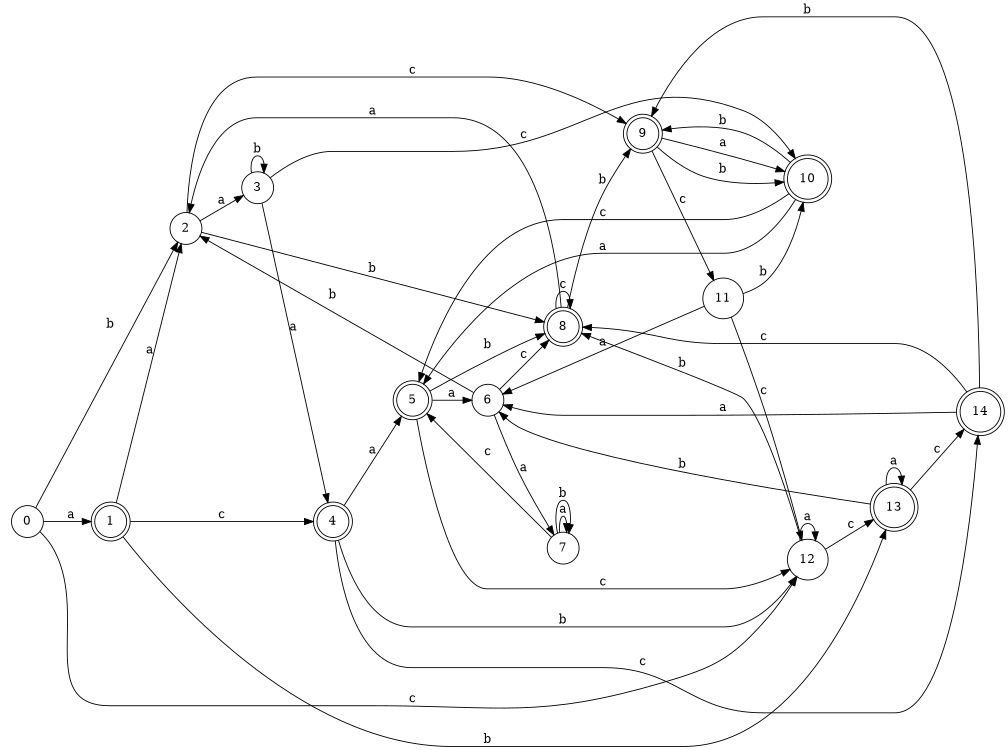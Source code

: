 digraph n12_4 {
__start0 [label="" shape="none"];

rankdir=LR;
size="8,5";

s0 [style="filled", color="black", fillcolor="white" shape="circle", label="0"];
s1 [style="rounded,filled", color="black", fillcolor="white" shape="doublecircle", label="1"];
s2 [style="filled", color="black", fillcolor="white" shape="circle", label="2"];
s3 [style="filled", color="black", fillcolor="white" shape="circle", label="3"];
s4 [style="rounded,filled", color="black", fillcolor="white" shape="doublecircle", label="4"];
s5 [style="rounded,filled", color="black", fillcolor="white" shape="doublecircle", label="5"];
s6 [style="filled", color="black", fillcolor="white" shape="circle", label="6"];
s7 [style="filled", color="black", fillcolor="white" shape="circle", label="7"];
s8 [style="rounded,filled", color="black", fillcolor="white" shape="doublecircle", label="8"];
s9 [style="rounded,filled", color="black", fillcolor="white" shape="doublecircle", label="9"];
s10 [style="rounded,filled", color="black", fillcolor="white" shape="doublecircle", label="10"];
s11 [style="filled", color="black", fillcolor="white" shape="circle", label="11"];
s12 [style="filled", color="black", fillcolor="white" shape="circle", label="12"];
s13 [style="rounded,filled", color="black", fillcolor="white" shape="doublecircle", label="13"];
s14 [style="rounded,filled", color="black", fillcolor="white" shape="doublecircle", label="14"];
s0 -> s1 [label="a"];
s0 -> s2 [label="b"];
s0 -> s12 [label="c"];
s1 -> s2 [label="a"];
s1 -> s13 [label="b"];
s1 -> s4 [label="c"];
s2 -> s3 [label="a"];
s2 -> s8 [label="b"];
s2 -> s9 [label="c"];
s3 -> s4 [label="a"];
s3 -> s3 [label="b"];
s3 -> s10 [label="c"];
s4 -> s5 [label="a"];
s4 -> s12 [label="b"];
s4 -> s14 [label="c"];
s5 -> s6 [label="a"];
s5 -> s8 [label="b"];
s5 -> s12 [label="c"];
s6 -> s7 [label="a"];
s6 -> s2 [label="b"];
s6 -> s8 [label="c"];
s7 -> s7 [label="a"];
s7 -> s7 [label="b"];
s7 -> s5 [label="c"];
s8 -> s2 [label="a"];
s8 -> s9 [label="b"];
s8 -> s8 [label="c"];
s9 -> s10 [label="a"];
s9 -> s10 [label="b"];
s9 -> s11 [label="c"];
s10 -> s5 [label="a"];
s10 -> s9 [label="b"];
s10 -> s5 [label="c"];
s11 -> s6 [label="a"];
s11 -> s10 [label="b"];
s11 -> s12 [label="c"];
s12 -> s12 [label="a"];
s12 -> s8 [label="b"];
s12 -> s13 [label="c"];
s13 -> s13 [label="a"];
s13 -> s6 [label="b"];
s13 -> s14 [label="c"];
s14 -> s6 [label="a"];
s14 -> s9 [label="b"];
s14 -> s8 [label="c"];

}